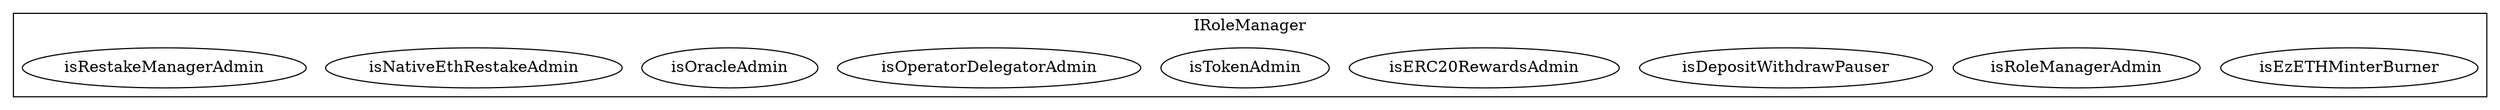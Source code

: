 strict digraph {
subgraph cluster_4680_IRoleManager {
label = "IRoleManager"
"4680_isEzETHMinterBurner" [label="isEzETHMinterBurner"]
"4680_isRoleManagerAdmin" [label="isRoleManagerAdmin"]
"4680_isDepositWithdrawPauser" [label="isDepositWithdrawPauser"]
"4680_isERC20RewardsAdmin" [label="isERC20RewardsAdmin"]
"4680_isTokenAdmin" [label="isTokenAdmin"]
"4680_isOperatorDelegatorAdmin" [label="isOperatorDelegatorAdmin"]
"4680_isOracleAdmin" [label="isOracleAdmin"]
"4680_isNativeEthRestakeAdmin" [label="isNativeEthRestakeAdmin"]
"4680_isRestakeManagerAdmin" [label="isRestakeManagerAdmin"]
}subgraph cluster_solidity {
label = "[Solidity]"
}
}